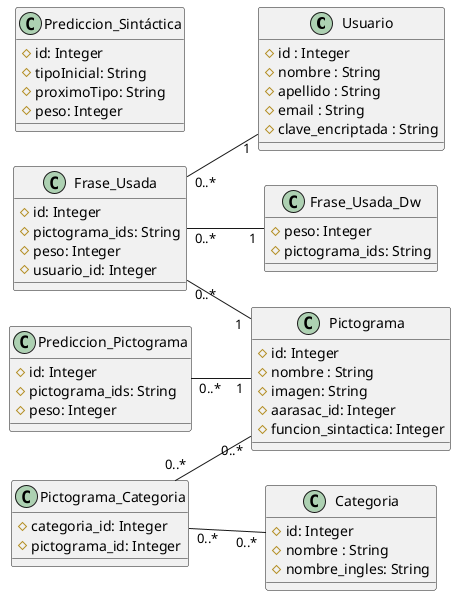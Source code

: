 @startuml "Diagrama de clase"
left to right direction

Class Usuario {
    #id : Integer
    #nombre : String
    #apellido : String
    #email : String
    #clave_encriptada : String
}

Class Pictograma {
    #id: Integer
    #nombre : String
    #imagen: String
    #aarasac_id: Integer
    #funcion_sintactica: Integer
}

Class Categoria {
    #id: Integer
    #nombre : String
    #nombre_ingles: String
}

Class Pictograma_Categoria {
    #categoria_id: Integer
    #pictograma_id: Integer
}

Class Prediccion_Pictograma {
	#id: Integer
	#pictograma_ids: String
	#peso: Integer
}

Class Prediccion_Sintáctica {
	#id: Integer
	#tipoInicial: String
	#proximoTipo: String
	#peso: Integer
}

Class Frase_Usada {
	#id: Integer
	#pictograma_ids: String
	#peso: Integer
	#usuario_id: Integer
}

Class Frase_Usada_Dw {
	#peso: Integer
	#pictograma_ids: String
}

Frase_Usada "0..*" -- "1" Usuario
Pictograma_Categoria "0..*" -- "0..*" Categoria
Pictograma_Categoria "0..*" -- "0..*" Pictograma
Prediccion_Pictograma "0..*" -- "1" Pictograma
Frase_Usada "0..*" -- "1" Pictograma
Frase_Usada "0..*" -- "1" Frase_Usada_Dw 
@enduml